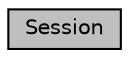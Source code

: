 digraph "Session"
{
  edge [fontname="Helvetica",fontsize="10",labelfontname="Helvetica",labelfontsize="10"];
  node [fontname="Helvetica",fontsize="10",shape=record];
  Node27 [label="Session",height=0.2,width=0.4,color="black", fillcolor="grey75", style="filled", fontcolor="black"];
}
